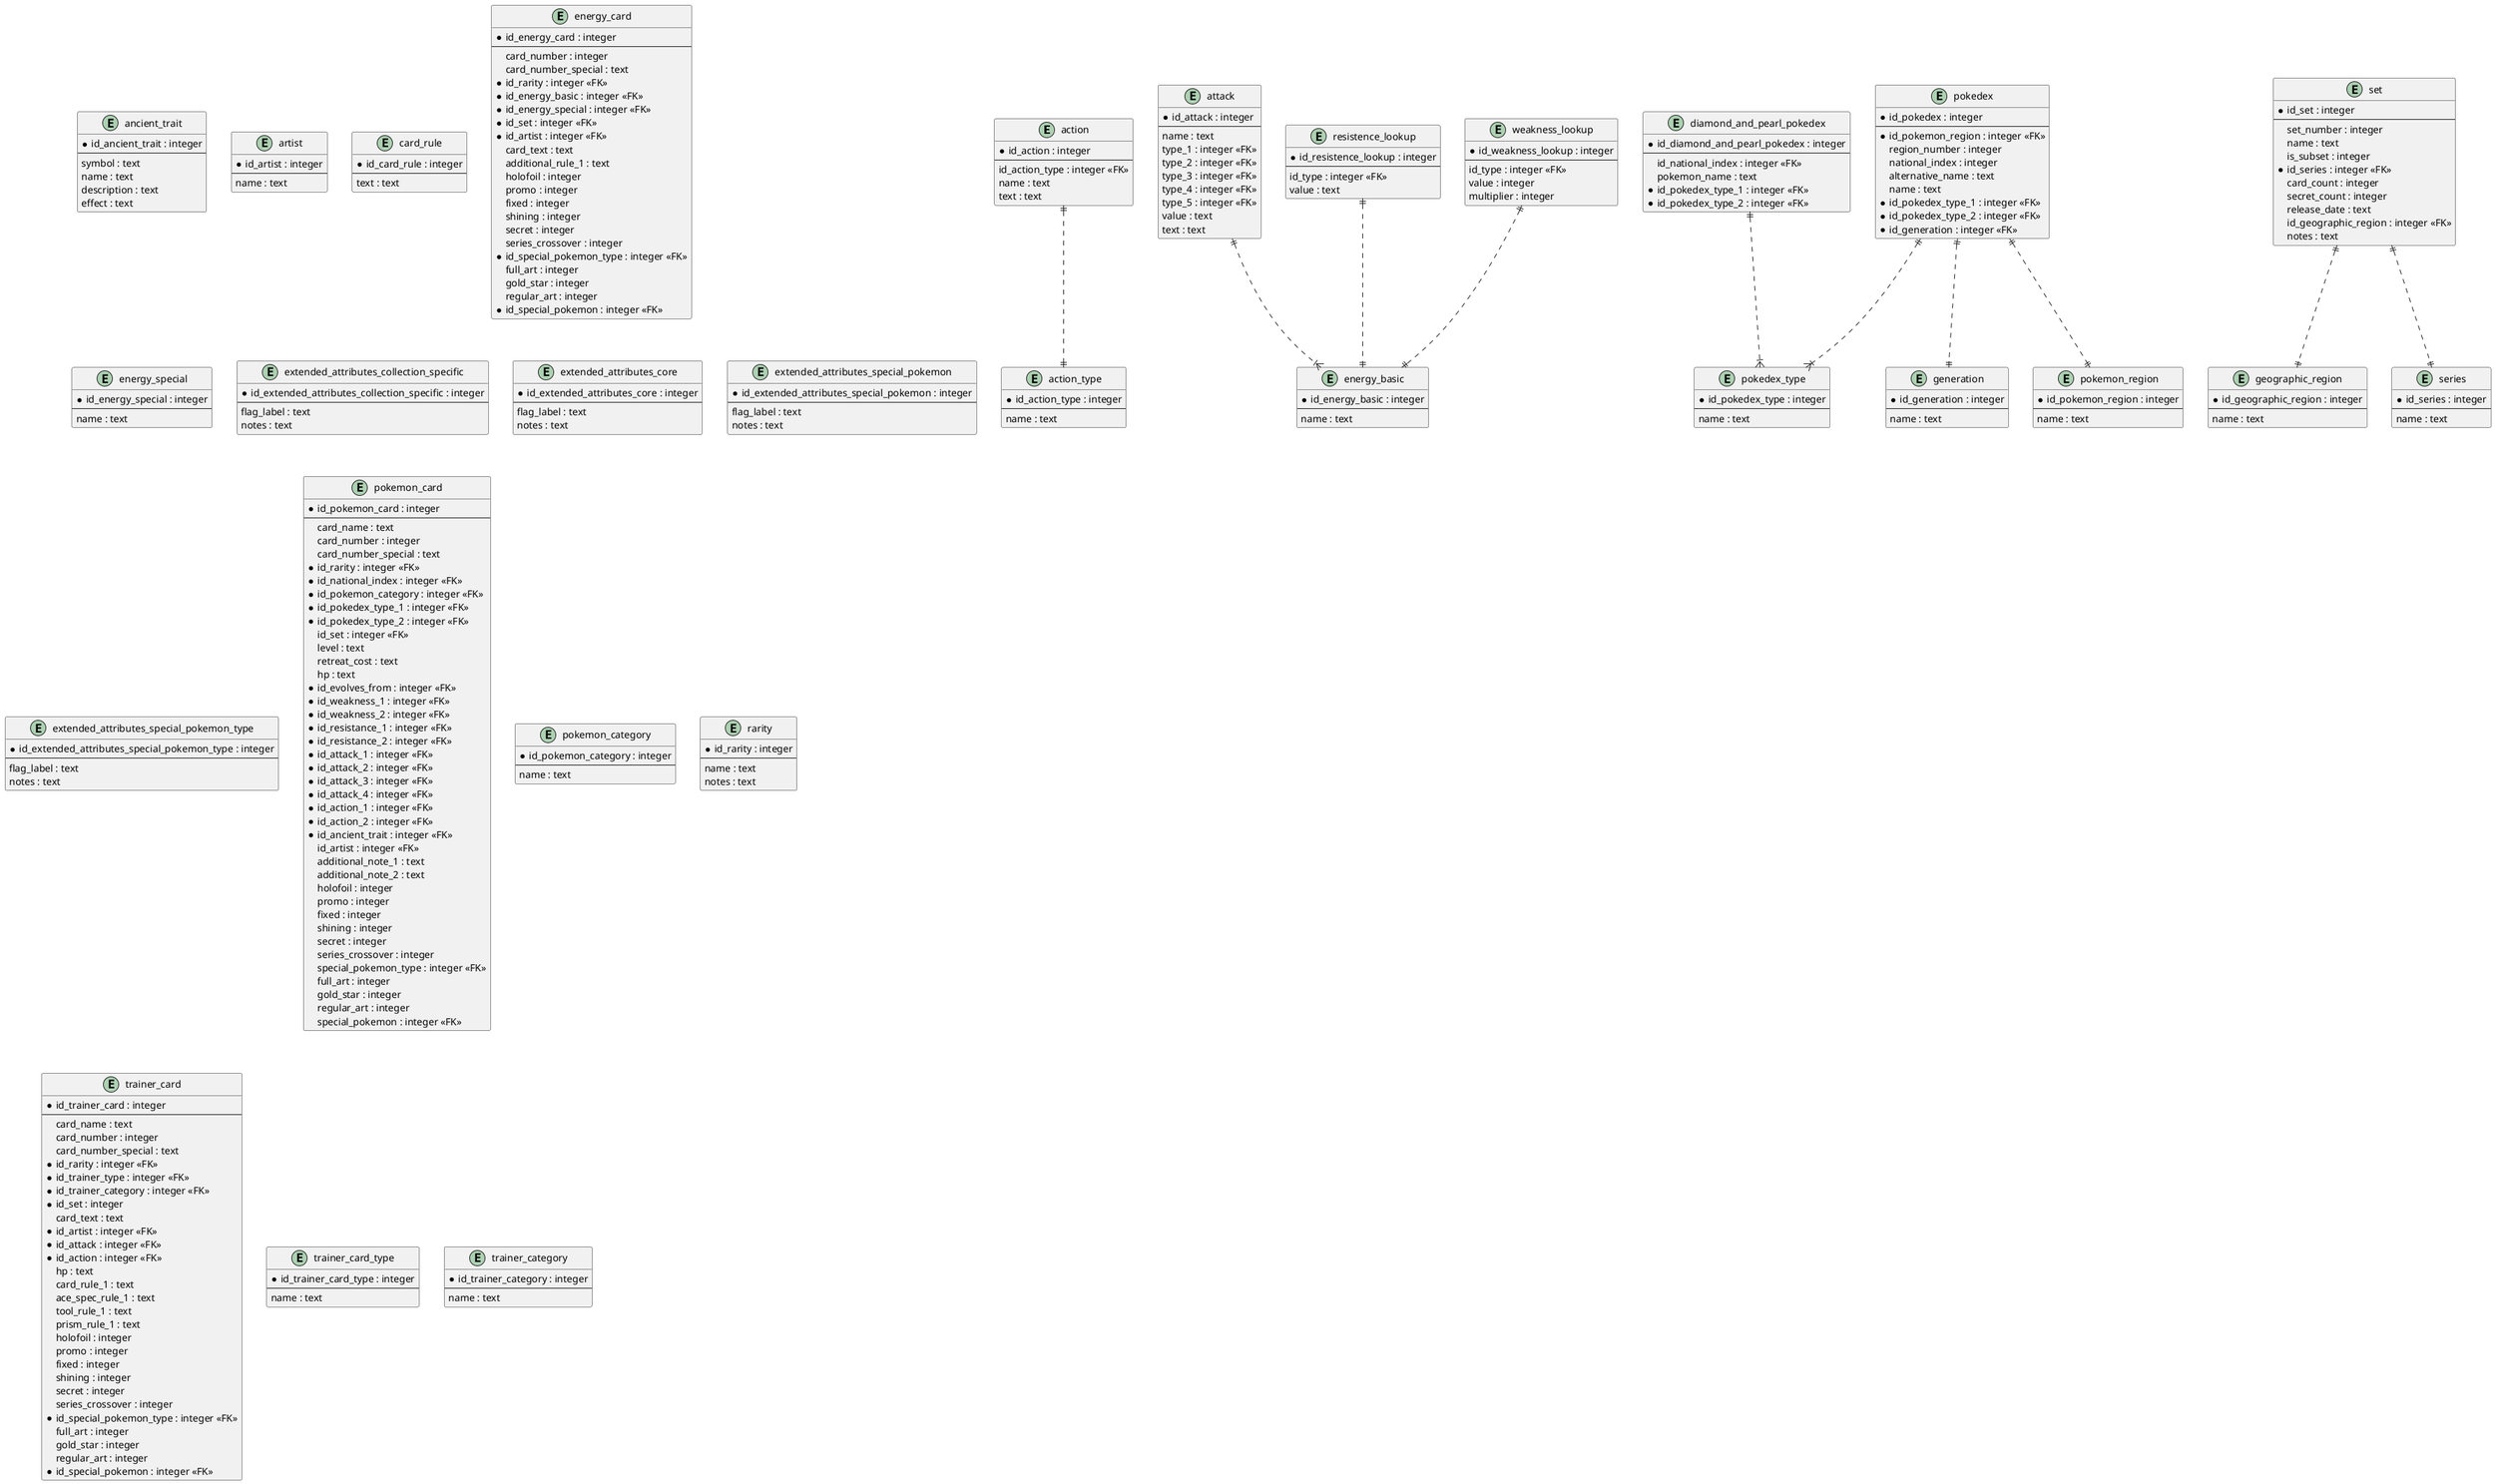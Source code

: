 @startuml database-schema

entity "action" as action {
    *id_action : integer
    --
    id_action_type : integer <<FK>>
    name : text
    text : text
}

entity "action_type" as action_type {
    *id_action_type : integer
    --
    name : text
}

entity "ancient_trait" as ancient_trait {
    *id_ancient_trait : integer
    --
    symbol : text
    name : text
    description : text
    effect : text
}

entity "artist" as artist {
    *id_artist : integer
    --
    name : text
}

entity "attack" as attack {
    *id_attack : integer
    --
    name : text
    type_1 : integer <<FK>>
    type_2 : integer <<FK>>
    type_3 : integer <<FK>>
    type_4 : integer <<FK>>
    type_5 : integer <<FK>>
    value : text
    text : text
}

entity "card_rule" as card_rule {
    *id_card_rule : integer
    --
    text : text
}

entity "diamond_and_pearl_pokedex" as diamond_and_pearl_pokedex {
    *id_diamond_and_pearl_pokedex : integer
    --
    id_national_index : integer <<FK>>
    pokemon_name : text
    *id_pokedex_type_1 : integer <<FK>>
    *id_pokedex_type_2 : integer <<FK>>
}

entity "energy_card" as energy_card {
    *id_energy_card : integer
    --
    card_number : integer
    card_number_special : text
    *id_rarity : integer <<FK>>
    *id_energy_basic : integer <<FK>>
    *id_energy_special : integer <<FK>>
    *id_set : integer <<FK>>
    *id_artist : integer <<FK>>
    card_text : text
    additional_rule_1 : text
    holofoil : integer
    promo : integer
    fixed : integer
    shining : integer
    secret : integer
    series_crossover : integer
    *id_special_pokemon_type : integer <<FK>>
    full_art : integer
    gold_star : integer
    regular_art : integer
    *id_special_pokemon : integer <<FK>>
}

entity "energy_basic" as energy_basic {
    *id_energy_basic : integer
    --
    name : text
}

entity "energy_special" as energy_special {
    *id_energy_special : integer
    --
    name : text
}

entity "extended_attributes_collection_specific" as extended_attributes_collection_specific {
    *id_extended_attributes_collection_specific : integer
    --
    flag_label : text
    notes : text
}

entity "extended_attributes_core" as extended_attributes_core {
    *id_extended_attributes_core : integer
    --
    flag_label : text
    notes : text
}

entity "extended_attributes_special_pokemon" as extended_attributes_special_pokemon {
    *id_extended_attributes_special_pokemon : integer
    --
    flag_label : text
    notes : text
}

entity "extended_attributes_special_pokemon_type" as extended_attributes_special_pokemon_type {
    *id_extended_attributes_special_pokemon_type : integer
    --
    flag_label : text
    notes : text
}

entity "generation" as generation {
    *id_generation : integer
    --
    name : text
}

entity "geographic_region" as geographic_region {
    *id_geographic_region : integer
    --
    name : text
}

entity "pokedex" as pokedex {
    *id_pokedex : integer
    --
    *id_pokemon_region : integer <<FK>>
    region_number : integer
    national_index : integer
    alternative_name : text
    name : text
    *id_pokedex_type_1 : integer <<FK>>
    *id_pokedex_type_2 : integer <<FK>>
    *id_generation : integer <<FK>>
}

entity "pokedex_type" as pokedex_type {
    *id_pokedex_type : integer
    --
    name : text
}

entity "pokemon_card" as pokemon_card {
    *id_pokemon_card : integer
    --
    card_name : text
    card_number : integer
    card_number_special : text
    *id_rarity : integer <<FK>>
    *id_national_index : integer <<FK>>
    *id_pokemon_category : integer <<FK>>
    *id_pokedex_type_1 : integer <<FK>>
    *id_pokedex_type_2 : integer <<FK>>
    id_set : integer <<FK>>
    level : text
    retreat_cost : text
    hp : text
    *id_evolves_from : integer <<FK>>
    *id_weakness_1 : integer <<FK>>
    *id_weakness_2 : integer <<FK>>
    *id_resistance_1 : integer <<FK>>
    *id_resistance_2 : integer <<FK>>
    *id_attack_1 : integer <<FK>>
    *id_attack_2 : integer <<FK>>
    *id_attack_3 : integer <<FK>>
    *id_attack_4 : integer <<FK>>
    *id_action_1 : integer <<FK>>
    *id_action_2 : integer <<FK>>
    *id_ancient_trait : integer <<FK>>
    id_artist : integer <<FK>>
    additional_note_1 : text
    additional_note_2 : text
    holofoil : integer
    promo : integer
    fixed : integer
    shining : integer
    secret : integer
    series_crossover : integer
    special_pokemon_type : integer <<FK>>
    full_art : integer
    gold_star : integer
    regular_art : integer
    special_pokemon : integer <<FK>>
}

entity "pokemon_region" as pokemon_region {
    *id_pokemon_region : integer
    --
    name : text
}

entity "pokemon_category" as pokemon_category {
    *id_pokemon_category : integer
    --
    name : text
}

entity "rarity" as rarity {
    *id_rarity : integer
    --
    name : text
    notes : text
}

entity "resistence_lookup" as resistence_lookup {
    *id_resistence_lookup : integer
    --
    id_type : integer <<FK>>
    value : text
}

entity "series" as series {
    *id_series : integer
    --
    name : text
}

entity "set" as set {
    *id_set : integer
    --
    set_number : integer
    name : text
    is_subset : integer
    *id_series : integer <<FK>>
    card_count : integer
    secret_count : integer
    release_date : text
    id_geographic_region : integer <<FK>>
    notes : text
}

entity "trainer_card" as trainer_card {
    *id_trainer_card : integer
    --
    card_name : text
    card_number : integer
    card_number_special : text
    *id_rarity : integer <<FK>>
    *id_trainer_type : integer <<FK>>
    *id_trainer_category : integer <<FK>>
    *id_set : integer
    card_text : text
    *id_artist : integer <<FK>>
    *id_attack : integer <<FK>>
    *id_action : integer <<FK>>
    hp : text
    card_rule_1 : text
    ace_spec_rule_1 : text
    tool_rule_1 : text
    prism_rule_1 : text
    holofoil : integer
    promo : integer
    fixed : integer
    shining : integer
    secret : integer
    series_crossover : integer
    *id_special_pokemon_type : integer <<FK>>
    full_art : integer
    gold_star : integer
    regular_art : integer
    *id_special_pokemon : integer <<FK>>
}

entity "trainer_card_type" as trainer_card_type {
    *id_trainer_card_type : integer
    --
    name : text
}

entity "trainer_category" as trainer_category {
    *id_trainer_category : integer
    --
    name : text
}

entity "weakness_lookup" as weakness_lookup {
    *id_weakness_lookup : integer
    --
    id_type : integer <<FK>>
    value : integer
    multiplier : integer
}

attack ||..|{ energy_basic

action ||..|| action_type

diamond_and_pearl_pokedex ||..|{ pokedex_type

pokedex ||..|{ pokedex_type
pokedex ||..|| pokemon_region
pokedex ||..|| generation

resistence_lookup ||..|| energy_basic

set ||..|| geographic_region
set ||..|| series

weakness_lookup ||..|| energy_basic

@enduml